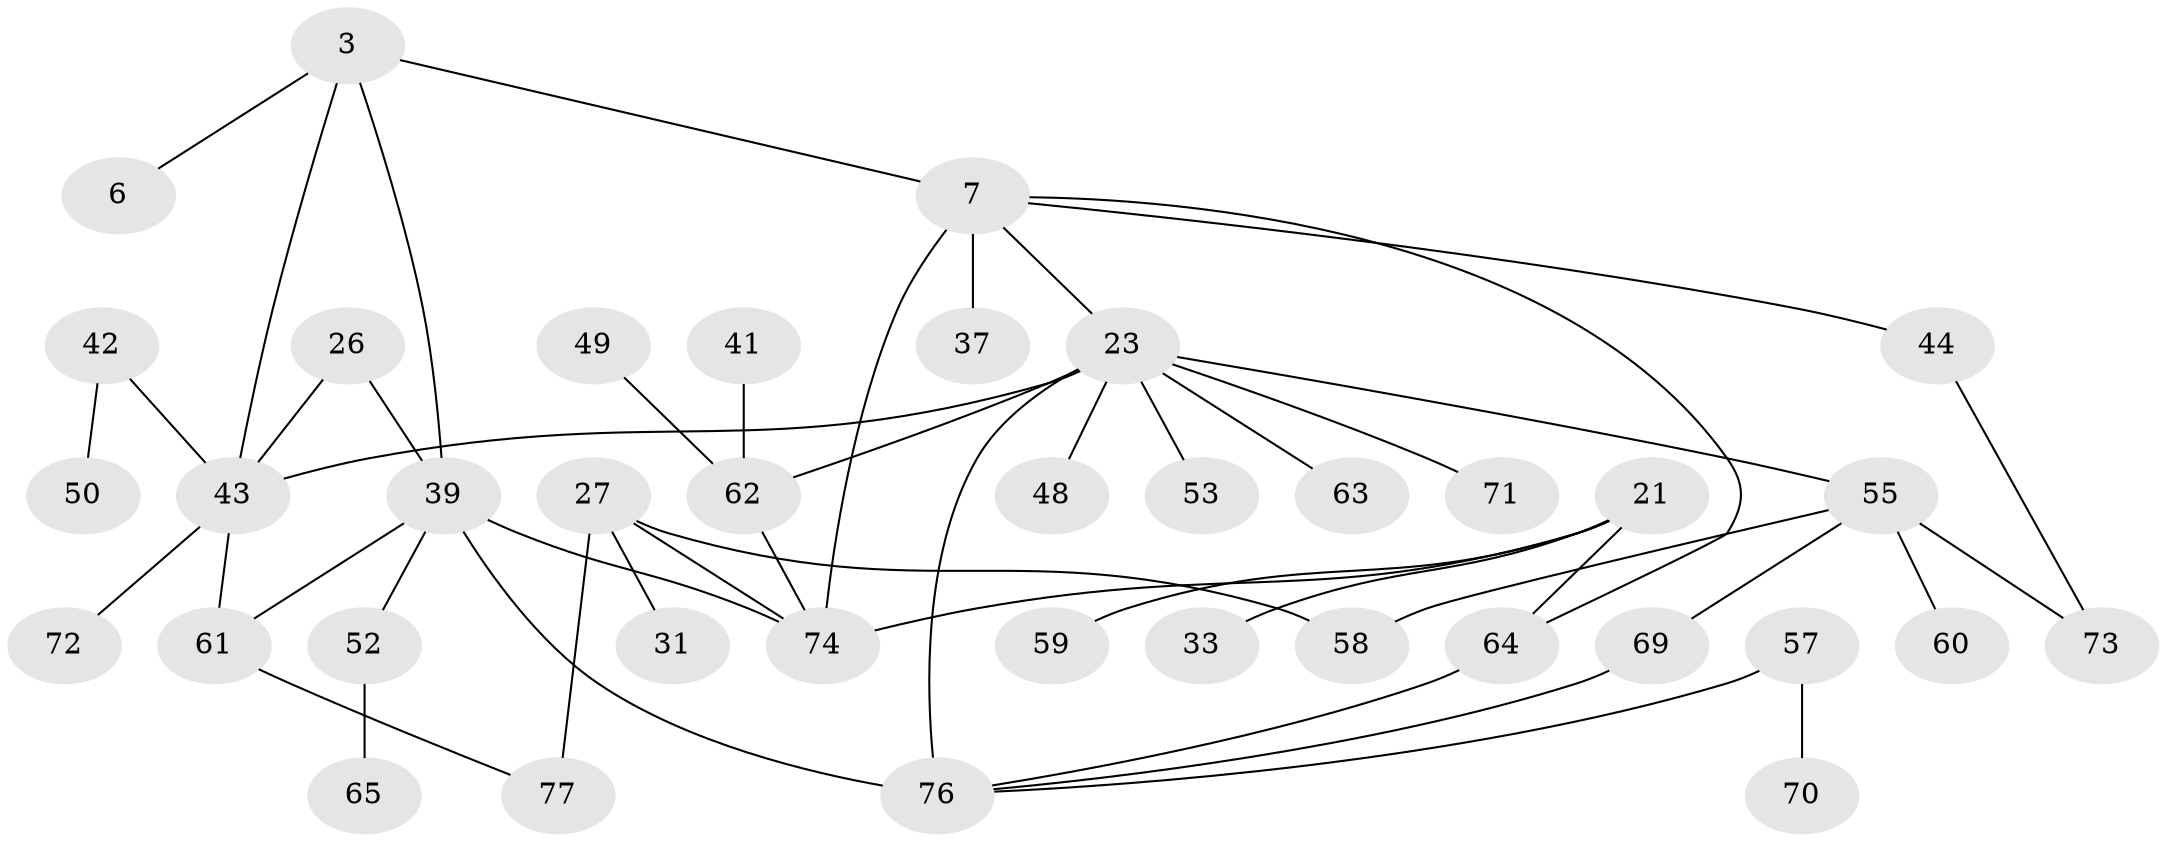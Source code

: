 // original degree distribution, {5: 0.15584415584415584, 3: 0.19480519480519481, 6: 0.025974025974025976, 1: 0.2597402597402597, 7: 0.012987012987012988, 2: 0.3116883116883117, 4: 0.03896103896103896}
// Generated by graph-tools (version 1.1) at 2025/41/03/09/25 04:41:54]
// undirected, 38 vertices, 49 edges
graph export_dot {
graph [start="1"]
  node [color=gray90,style=filled];
  3 [super="+2"];
  6;
  7;
  21;
  23 [super="+16+9+18"];
  26;
  27;
  31;
  33;
  37 [super="+19"];
  39 [super="+4+1+8"];
  41;
  42 [super="+25"];
  43 [super="+17+14"];
  44;
  48;
  49;
  50;
  52;
  53;
  55 [super="+20+35"];
  57 [super="+40"];
  58;
  59 [super="+47"];
  60;
  61 [super="+46+51"];
  62 [super="+34"];
  63;
  64 [super="+38+22"];
  65;
  69;
  70;
  71;
  72 [super="+67"];
  73;
  74 [super="+10+5+68"];
  76 [super="+24+75+56"];
  77 [super="+29"];
  3 -- 7 [weight=2];
  3 -- 43 [weight=2];
  3 -- 6;
  3 -- 39;
  7 -- 44;
  7 -- 74;
  7 -- 23;
  7 -- 64;
  7 -- 37;
  21 -- 33;
  21 -- 59 [weight=2];
  21 -- 74;
  21 -- 64;
  23 -- 71;
  23 -- 53;
  23 -- 43;
  23 -- 62;
  23 -- 48;
  23 -- 63;
  23 -- 55 [weight=2];
  23 -- 76 [weight=3];
  26 -- 39;
  26 -- 43;
  27 -- 31;
  27 -- 58;
  27 -- 77 [weight=2];
  27 -- 74;
  39 -- 52;
  39 -- 74 [weight=2];
  39 -- 61 [weight=2];
  39 -- 76 [weight=2];
  41 -- 62;
  42 -- 43;
  42 -- 50;
  43 -- 72 [weight=2];
  43 -- 61;
  44 -- 73;
  49 -- 62;
  52 -- 65;
  55 -- 69;
  55 -- 73;
  55 -- 60;
  55 -- 58;
  57 -- 70;
  57 -- 76;
  61 -- 77;
  62 -- 74 [weight=3];
  64 -- 76;
  69 -- 76 [weight=2];
}

